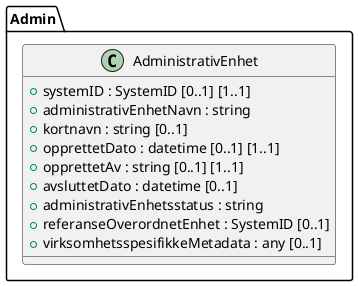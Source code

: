 @startuml
class Admin.AdministrativEnhet {
  +systemID : SystemID [0..1] [1..1]
  +administrativEnhetNavn : string
  +kortnavn : string [0..1]
  +opprettetDato : datetime [0..1] [1..1]
  +opprettetAv : string [0..1] [1..1]
  +avsluttetDato : datetime [0..1]
  +administrativEnhetsstatus : string
  +referanseOverordnetEnhet : SystemID [0..1]
  +virksomhetsspesifikkeMetadata : any [0..1]
}
@enduml
